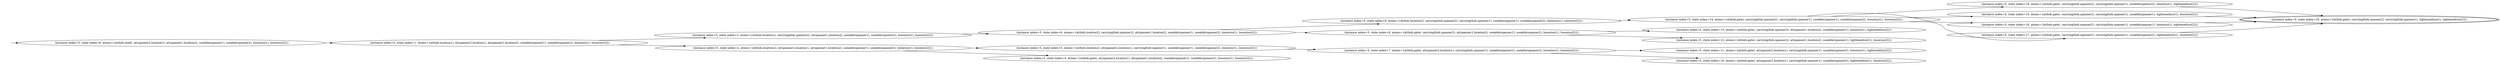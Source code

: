 digraph {
rankdir="LR"
s0[label="(instance index=5, state index=0, atoms={at(bob,shed), at(spanner2,location1), at(spanner1,location2), useable(spanner1), useable(spanner2), loose(nut1), loose(nut2)})"]
s1[label="(instance index=5, state index=1, atoms={at(bob,location1), at(spanner2,location1), at(spanner1,location2), useable(spanner1), useable(spanner2), loose(nut1), loose(nut2)})"]
s3[label="(instance index=5, state index=3, atoms={at(bob,location1), carrying(bob,spanner2), at(spanner1,location2), useable(spanner1), useable(spanner2), loose(nut1), loose(nut2)})"]
s2[label="(instance index=5, state index=2, atoms={at(bob,location2), at(spanner2,location1), at(spanner1,location2), useable(spanner1), useable(spanner2), loose(nut1), loose(nut2)})"]
s6[label="(instance index=5, state index=6, atoms={at(bob,location2), carrying(bob,spanner2), at(spanner1,location2), useable(spanner1), useable(spanner2), loose(nut1), loose(nut2)})"]
s5[label="(instance index=5, state index=5, atoms={at(bob,location2), at(spanner2,location1), carrying(bob,spanner1), useable(spanner1), useable(spanner2), loose(nut1), loose(nut2)})"]
s4[label="(instance index=5, state index=4, atoms={at(bob,gate), at(spanner2,location1), at(spanner1,location2), useable(spanner1), useable(spanner2), loose(nut1), loose(nut2)})"]
s9[label="(instance index=5, state index=9, atoms={at(bob,location2), carrying(bob,spanner2), carrying(bob,spanner1), useable(spanner1), useable(spanner2), loose(nut1), loose(nut2)})"]
s8[label="(instance index=5, state index=8, atoms={at(bob,gate), carrying(bob,spanner2), at(spanner1,location2), useable(spanner1), useable(spanner2), loose(nut1), loose(nut2)})"]
s7[label="(instance index=5, state index=7, atoms={at(bob,gate), at(spanner2,location1), carrying(bob,spanner1), useable(spanner1), useable(spanner2), loose(nut1), loose(nut2)})"]
s14[label="(instance index=5, state index=14, atoms={at(bob,gate), carrying(bob,spanner2), carrying(bob,spanner1), useable(spanner1), useable(spanner2), loose(nut1), loose(nut2)})"]
s13[label="(instance index=5, state index=13, atoms={at(bob,gate), carrying(bob,spanner2), at(spanner1,location2), useable(spanner1), loose(nut1), tightened(nut2)})"]
s12[label="(instance index=5, state index=12, atoms={at(bob,gate), carrying(bob,spanner2), at(spanner1,location2), useable(spanner1), tightened(nut1), loose(nut2)})"]
s11[label="(instance index=5, state index=11, atoms={at(bob,gate), at(spanner2,location1), carrying(bob,spanner1), useable(spanner2), loose(nut1), tightened(nut2)})"]
s10[label="(instance index=5, state index=10, atoms={at(bob,gate), at(spanner2,location1), carrying(bob,spanner1), useable(spanner2), tightened(nut1), loose(nut2)})"]
s18[label="(instance index=5, state index=18, atoms={at(bob,gate), carrying(bob,spanner2), carrying(bob,spanner1), useable(spanner2), loose(nut1), tightened(nut2)})"]
s15[label="(instance index=5, state index=15, atoms={at(bob,gate), carrying(bob,spanner2), carrying(bob,spanner1), useable(spanner1), tightened(nut1), loose(nut2)})"]
s16[label="(instance index=5, state index=16, atoms={at(bob,gate), carrying(bob,spanner2), carrying(bob,spanner1), useable(spanner1), loose(nut1), tightened(nut2)})"]
s17[label="(instance index=5, state index=17, atoms={at(bob,gate), carrying(bob,spanner2), carrying(bob,spanner1), useable(spanner2), tightened(nut1), loose(nut2)})"]
s19[peripheries=2,label="(instance index=5, state index=19, atoms={at(bob,gate), carrying(bob,spanner2), carrying(bob,spanner1), tightened(nut1), tightened(nut2)})"]
Dangling [ label = "", style = invis ]
{ rank = same; Dangling }
Dangling -> s0
{ rank = same; s0}
{ rank = same; s1}
{ rank = same; s3,s2}
{ rank = same; s6,s5,s4}
{ rank = same; s9,s8,s7}
{ rank = same; s14,s13,s12,s11,s10}
{ rank = same; s18,s15,s16,s17}
{ rank = same; s19}
{
s0->s1
}
{
s1->s3
s1->s2
}
{
s3->s6
s2->s5
s2->s4
}
{
s6->s9
s6->s8
s5->s7
}
{
s9->s14
s8->s13
s8->s12
s7->s11
s7->s10
}
{
s14->s18
s14->s17
s14->s16
s14->s15
}
{
s18->s19
s15->s19
s16->s19
s17->s19
}
{
}
}
